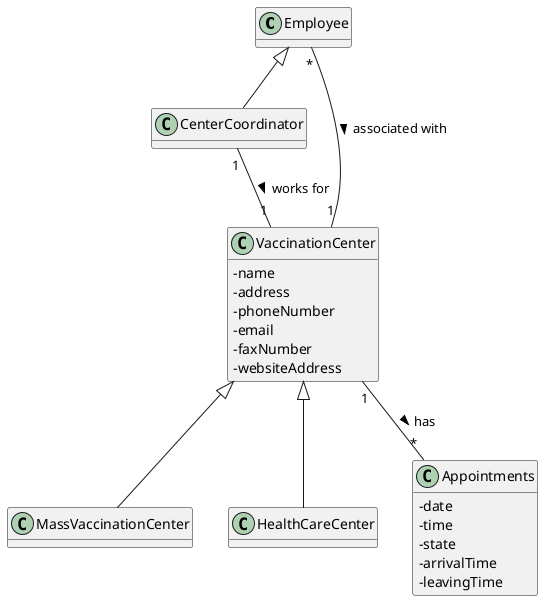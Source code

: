 @startuml
hide methods
skinparam classAttributeIconSize 0

class Employee

class CenterCoordinator extends Employee

class VaccinationCenter {
-name
-address
-phoneNumber
-email
-faxNumber
-websiteAddress
}

class MassVaccinationCenter extends VaccinationCenter

class HealthCareCenter extends VaccinationCenter

class Appointments {
-date
-time
-state
-arrivalTime
-leavingTime
}

CenterCoordinator "1" -- "1" VaccinationCenter : works for >
Employee "*" -- "1" VaccinationCenter : associated with >
VaccinationCenter "1" -- "*" Appointments : has >




@enduml